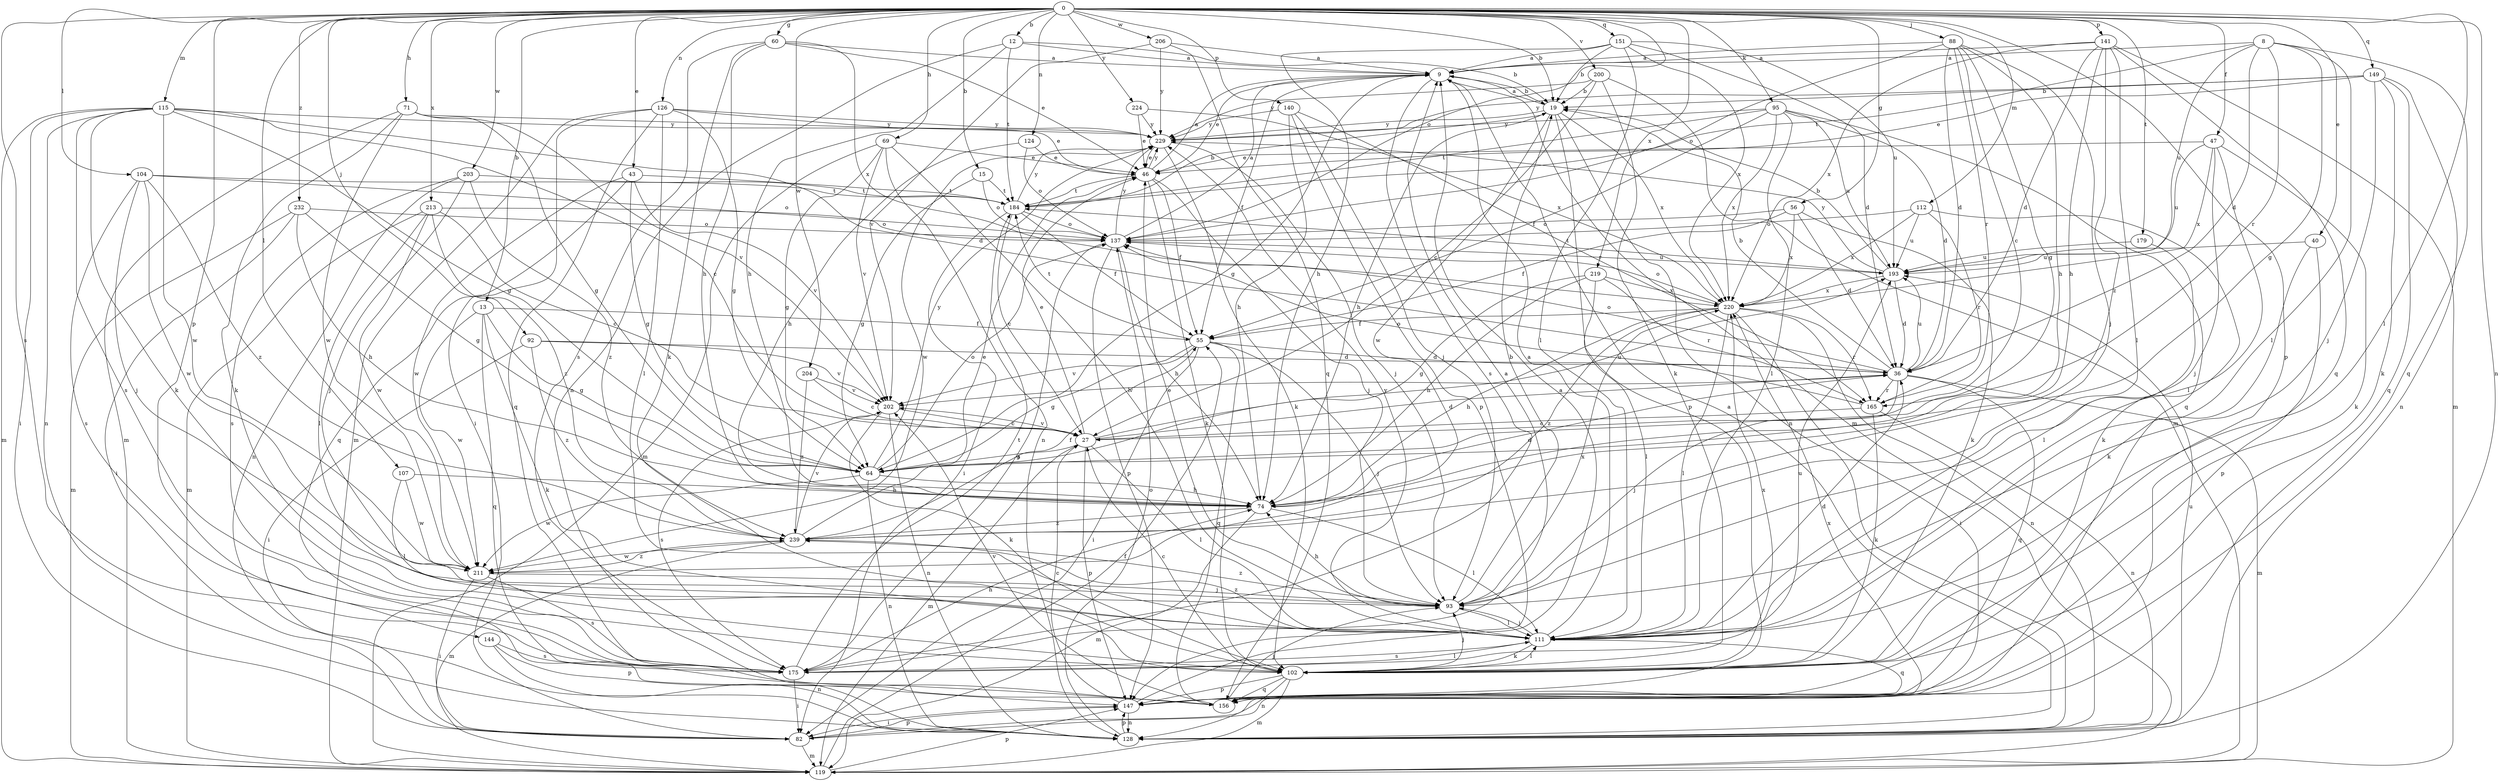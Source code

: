 strict digraph  {
0;
8;
9;
12;
13;
15;
19;
27;
36;
40;
43;
46;
47;
55;
56;
60;
64;
69;
71;
74;
82;
88;
92;
93;
95;
102;
104;
107;
111;
112;
115;
119;
124;
126;
128;
137;
140;
141;
144;
147;
149;
151;
156;
165;
175;
179;
184;
193;
200;
202;
203;
204;
206;
211;
213;
219;
220;
224;
229;
232;
239;
0 -> 12  [label=b];
0 -> 13  [label=b];
0 -> 15  [label=b];
0 -> 19  [label=b];
0 -> 40  [label=e];
0 -> 43  [label=e];
0 -> 47  [label=f];
0 -> 56  [label=g];
0 -> 60  [label=g];
0 -> 69  [label=h];
0 -> 71  [label=h];
0 -> 88  [label=j];
0 -> 92  [label=j];
0 -> 95  [label=k];
0 -> 104  [label=l];
0 -> 107  [label=l];
0 -> 111  [label=l];
0 -> 112  [label=m];
0 -> 115  [label=m];
0 -> 124  [label=n];
0 -> 126  [label=n];
0 -> 128  [label=n];
0 -> 137  [label=o];
0 -> 140  [label=p];
0 -> 141  [label=p];
0 -> 144  [label=p];
0 -> 147  [label=p];
0 -> 149  [label=q];
0 -> 151  [label=q];
0 -> 175  [label=s];
0 -> 179  [label=t];
0 -> 200  [label=v];
0 -> 203  [label=w];
0 -> 204  [label=w];
0 -> 206  [label=w];
0 -> 213  [label=x];
0 -> 219  [label=x];
0 -> 224  [label=y];
0 -> 232  [label=z];
8 -> 9  [label=a];
8 -> 36  [label=d];
8 -> 64  [label=g];
8 -> 111  [label=l];
8 -> 156  [label=q];
8 -> 165  [label=r];
8 -> 184  [label=t];
8 -> 193  [label=u];
9 -> 19  [label=b];
9 -> 46  [label=e];
9 -> 55  [label=f];
9 -> 64  [label=g];
9 -> 119  [label=m];
9 -> 175  [label=s];
12 -> 9  [label=a];
12 -> 19  [label=b];
12 -> 74  [label=h];
12 -> 128  [label=n];
12 -> 184  [label=t];
13 -> 55  [label=f];
13 -> 64  [label=g];
13 -> 102  [label=k];
13 -> 156  [label=q];
13 -> 211  [label=w];
15 -> 64  [label=g];
15 -> 137  [label=o];
15 -> 184  [label=t];
19 -> 9  [label=a];
19 -> 74  [label=h];
19 -> 128  [label=n];
19 -> 147  [label=p];
19 -> 211  [label=w];
19 -> 220  [label=x];
19 -> 229  [label=y];
27 -> 36  [label=d];
27 -> 46  [label=e];
27 -> 64  [label=g];
27 -> 111  [label=l];
27 -> 119  [label=m];
27 -> 147  [label=p];
27 -> 193  [label=u];
27 -> 202  [label=v];
36 -> 19  [label=b];
36 -> 93  [label=j];
36 -> 119  [label=m];
36 -> 137  [label=o];
36 -> 156  [label=q];
36 -> 165  [label=r];
36 -> 193  [label=u];
36 -> 202  [label=v];
40 -> 102  [label=k];
40 -> 147  [label=p];
40 -> 193  [label=u];
43 -> 64  [label=g];
43 -> 156  [label=q];
43 -> 184  [label=t];
43 -> 202  [label=v];
43 -> 211  [label=w];
46 -> 9  [label=a];
46 -> 55  [label=f];
46 -> 93  [label=j];
46 -> 102  [label=k];
46 -> 184  [label=t];
46 -> 229  [label=y];
47 -> 46  [label=e];
47 -> 93  [label=j];
47 -> 102  [label=k];
47 -> 111  [label=l];
47 -> 193  [label=u];
47 -> 220  [label=x];
55 -> 36  [label=d];
55 -> 64  [label=g];
55 -> 82  [label=i];
55 -> 93  [label=j];
55 -> 156  [label=q];
55 -> 184  [label=t];
55 -> 202  [label=v];
56 -> 36  [label=d];
56 -> 55  [label=f];
56 -> 102  [label=k];
56 -> 137  [label=o];
56 -> 220  [label=x];
60 -> 9  [label=a];
60 -> 46  [label=e];
60 -> 74  [label=h];
60 -> 102  [label=k];
60 -> 175  [label=s];
60 -> 220  [label=x];
64 -> 74  [label=h];
64 -> 128  [label=n];
64 -> 137  [label=o];
64 -> 211  [label=w];
64 -> 229  [label=y];
69 -> 46  [label=e];
69 -> 64  [label=g];
69 -> 111  [label=l];
69 -> 119  [label=m];
69 -> 128  [label=n];
69 -> 202  [label=v];
71 -> 64  [label=g];
71 -> 102  [label=k];
71 -> 119  [label=m];
71 -> 202  [label=v];
71 -> 211  [label=w];
71 -> 229  [label=y];
74 -> 36  [label=d];
74 -> 111  [label=l];
74 -> 119  [label=m];
74 -> 239  [label=z];
82 -> 119  [label=m];
82 -> 147  [label=p];
82 -> 220  [label=x];
88 -> 9  [label=a];
88 -> 27  [label=c];
88 -> 36  [label=d];
88 -> 64  [label=g];
88 -> 74  [label=h];
88 -> 93  [label=j];
88 -> 137  [label=o];
88 -> 165  [label=r];
92 -> 36  [label=d];
92 -> 82  [label=i];
92 -> 202  [label=v];
92 -> 239  [label=z];
93 -> 19  [label=b];
93 -> 46  [label=e];
93 -> 74  [label=h];
93 -> 111  [label=l];
93 -> 220  [label=x];
93 -> 239  [label=z];
95 -> 36  [label=d];
95 -> 55  [label=f];
95 -> 111  [label=l];
95 -> 156  [label=q];
95 -> 184  [label=t];
95 -> 193  [label=u];
95 -> 220  [label=x];
95 -> 229  [label=y];
102 -> 27  [label=c];
102 -> 93  [label=j];
102 -> 111  [label=l];
102 -> 119  [label=m];
102 -> 128  [label=n];
102 -> 147  [label=p];
102 -> 156  [label=q];
102 -> 220  [label=x];
104 -> 93  [label=j];
104 -> 137  [label=o];
104 -> 175  [label=s];
104 -> 184  [label=t];
104 -> 211  [label=w];
104 -> 239  [label=z];
107 -> 74  [label=h];
107 -> 111  [label=l];
107 -> 211  [label=w];
111 -> 9  [label=a];
111 -> 36  [label=d];
111 -> 93  [label=j];
111 -> 102  [label=k];
111 -> 156  [label=q];
111 -> 175  [label=s];
111 -> 229  [label=y];
111 -> 239  [label=z];
112 -> 102  [label=k];
112 -> 137  [label=o];
112 -> 165  [label=r];
112 -> 193  [label=u];
112 -> 220  [label=x];
115 -> 27  [label=c];
115 -> 36  [label=d];
115 -> 64  [label=g];
115 -> 82  [label=i];
115 -> 102  [label=k];
115 -> 119  [label=m];
115 -> 128  [label=n];
115 -> 175  [label=s];
115 -> 211  [label=w];
115 -> 229  [label=y];
119 -> 55  [label=f];
119 -> 147  [label=p];
124 -> 46  [label=e];
124 -> 74  [label=h];
124 -> 137  [label=o];
126 -> 46  [label=e];
126 -> 64  [label=g];
126 -> 82  [label=i];
126 -> 111  [label=l];
126 -> 119  [label=m];
126 -> 156  [label=q];
126 -> 229  [label=y];
128 -> 9  [label=a];
128 -> 137  [label=o];
128 -> 147  [label=p];
128 -> 193  [label=u];
137 -> 9  [label=a];
137 -> 74  [label=h];
137 -> 147  [label=p];
137 -> 175  [label=s];
137 -> 193  [label=u];
137 -> 229  [label=y];
140 -> 74  [label=h];
140 -> 93  [label=j];
140 -> 147  [label=p];
140 -> 165  [label=r];
140 -> 229  [label=y];
141 -> 9  [label=a];
141 -> 36  [label=d];
141 -> 74  [label=h];
141 -> 111  [label=l];
141 -> 119  [label=m];
141 -> 156  [label=q];
141 -> 220  [label=x];
141 -> 239  [label=z];
144 -> 128  [label=n];
144 -> 147  [label=p];
144 -> 175  [label=s];
147 -> 9  [label=a];
147 -> 27  [label=c];
147 -> 82  [label=i];
147 -> 128  [label=n];
149 -> 19  [label=b];
149 -> 46  [label=e];
149 -> 93  [label=j];
149 -> 102  [label=k];
149 -> 128  [label=n];
149 -> 156  [label=q];
149 -> 229  [label=y];
151 -> 9  [label=a];
151 -> 19  [label=b];
151 -> 36  [label=d];
151 -> 74  [label=h];
151 -> 111  [label=l];
151 -> 193  [label=u];
151 -> 220  [label=x];
156 -> 93  [label=j];
156 -> 202  [label=v];
165 -> 27  [label=c];
165 -> 102  [label=k];
165 -> 128  [label=n];
165 -> 137  [label=o];
175 -> 9  [label=a];
175 -> 74  [label=h];
175 -> 82  [label=i];
175 -> 111  [label=l];
175 -> 184  [label=t];
175 -> 193  [label=u];
179 -> 111  [label=l];
179 -> 193  [label=u];
184 -> 19  [label=b];
184 -> 27  [label=c];
184 -> 55  [label=f];
184 -> 82  [label=i];
184 -> 137  [label=o];
184 -> 229  [label=y];
193 -> 19  [label=b];
193 -> 36  [label=d];
193 -> 184  [label=t];
193 -> 220  [label=x];
193 -> 229  [label=y];
200 -> 19  [label=b];
200 -> 27  [label=c];
200 -> 102  [label=k];
200 -> 119  [label=m];
200 -> 229  [label=y];
202 -> 27  [label=c];
202 -> 102  [label=k];
202 -> 128  [label=n];
202 -> 175  [label=s];
203 -> 93  [label=j];
203 -> 128  [label=n];
203 -> 175  [label=s];
203 -> 184  [label=t];
203 -> 239  [label=z];
204 -> 27  [label=c];
204 -> 202  [label=v];
204 -> 239  [label=z];
206 -> 9  [label=a];
206 -> 156  [label=q];
206 -> 202  [label=v];
206 -> 229  [label=y];
211 -> 82  [label=i];
211 -> 93  [label=j];
211 -> 175  [label=s];
211 -> 239  [label=z];
213 -> 27  [label=c];
213 -> 111  [label=l];
213 -> 119  [label=m];
213 -> 137  [label=o];
213 -> 211  [label=w];
213 -> 239  [label=z];
219 -> 64  [label=g];
219 -> 74  [label=h];
219 -> 111  [label=l];
219 -> 165  [label=r];
219 -> 220  [label=x];
220 -> 55  [label=f];
220 -> 74  [label=h];
220 -> 82  [label=i];
220 -> 111  [label=l];
220 -> 128  [label=n];
220 -> 137  [label=o];
220 -> 165  [label=r];
220 -> 239  [label=z];
224 -> 46  [label=e];
224 -> 220  [label=x];
224 -> 229  [label=y];
229 -> 46  [label=e];
229 -> 93  [label=j];
229 -> 102  [label=k];
229 -> 211  [label=w];
232 -> 64  [label=g];
232 -> 74  [label=h];
232 -> 82  [label=i];
232 -> 119  [label=m];
232 -> 137  [label=o];
239 -> 46  [label=e];
239 -> 55  [label=f];
239 -> 119  [label=m];
239 -> 202  [label=v];
239 -> 211  [label=w];
}
